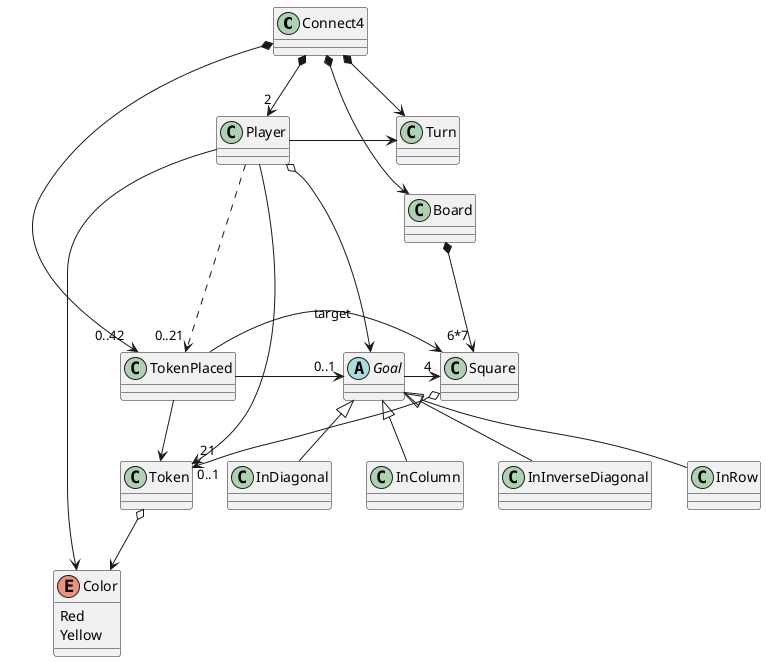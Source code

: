 @startuml

class Connect4
'connect4 main classes:'
class Player
class Turn
class Board
class Token

class Square

'goals'
abstract class Goal
class InRow
class InDiagonal
class InColumn
class InInverseDiagonal

'events'
class TokenPlaced

'token & player color'
enum Color{
Red
Yellow
}

'connect4 composites'
Connect4 *-down-> "2" Player
Connect4 *-down-> Turn
Connect4 *-down-> Board
Connect4 *-down-> "0..42" TokenPlaced


'player dependencies'
Player -right-> Turn
Player o-down-> Goal
Player .down.-> "0..21" TokenPlaced
Player -down-> Color
Player -down-> "21" Token

'board dependencies'
Board *-down-> "6*7" Square

'token placed event dependencies'
TokenPlaced -right-> "0..1" Goal
TokenPlaced -right->  Token
TokenPlaced -right-> Square : target

'goal dependencies'
Goal -right-> "4" Square

'square dependencies'
Square o-down-> "0..1" Token

'goal children'
Goal <|-down- InRow
Goal <|-down- InColumn
Goal <|-down- InDiagonal
Goal <|-down- InInverseDiagonal

'token dependencies'
Token o-down-> Color

@enduml